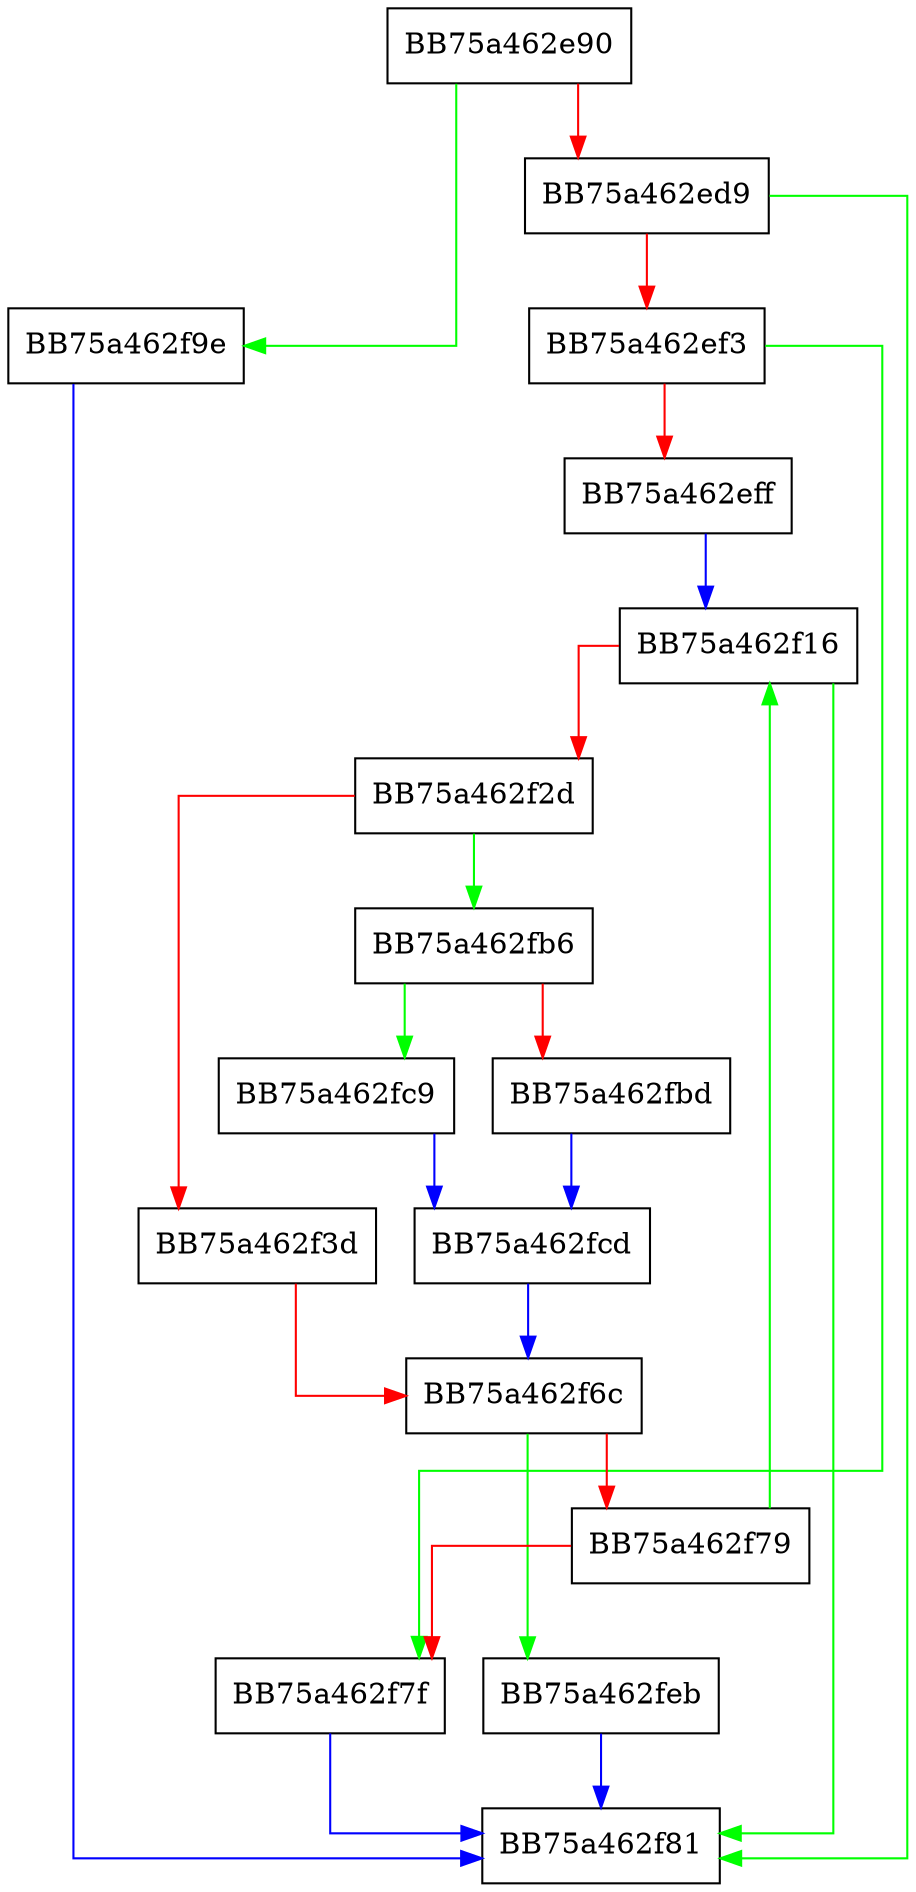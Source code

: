 digraph btreeOverwriteCell {
  node [shape="box"];
  graph [splines=ortho];
  BB75a462e90 -> BB75a462f9e [color="green"];
  BB75a462e90 -> BB75a462ed9 [color="red"];
  BB75a462ed9 -> BB75a462f81 [color="green"];
  BB75a462ed9 -> BB75a462ef3 [color="red"];
  BB75a462ef3 -> BB75a462f7f [color="green"];
  BB75a462ef3 -> BB75a462eff [color="red"];
  BB75a462eff -> BB75a462f16 [color="blue"];
  BB75a462f16 -> BB75a462f81 [color="green"];
  BB75a462f16 -> BB75a462f2d [color="red"];
  BB75a462f2d -> BB75a462fb6 [color="green"];
  BB75a462f2d -> BB75a462f3d [color="red"];
  BB75a462f3d -> BB75a462f6c [color="red"];
  BB75a462f6c -> BB75a462feb [color="green"];
  BB75a462f6c -> BB75a462f79 [color="red"];
  BB75a462f79 -> BB75a462f16 [color="green"];
  BB75a462f79 -> BB75a462f7f [color="red"];
  BB75a462f7f -> BB75a462f81 [color="blue"];
  BB75a462f9e -> BB75a462f81 [color="blue"];
  BB75a462fb6 -> BB75a462fc9 [color="green"];
  BB75a462fb6 -> BB75a462fbd [color="red"];
  BB75a462fbd -> BB75a462fcd [color="blue"];
  BB75a462fc9 -> BB75a462fcd [color="blue"];
  BB75a462fcd -> BB75a462f6c [color="blue"];
  BB75a462feb -> BB75a462f81 [color="blue"];
}